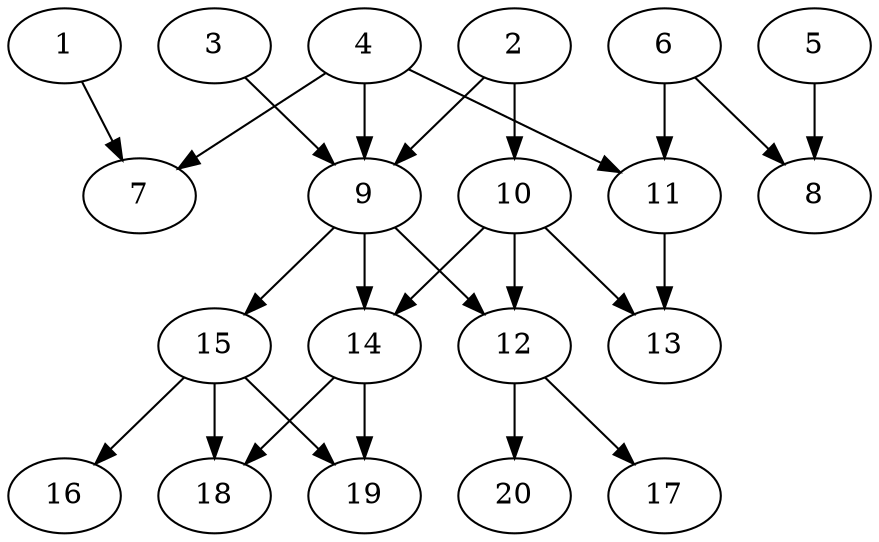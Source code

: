 // DAG automatically generated by daggen at Sat Jul 27 15:38:13 2019
// ./daggen --dot -n 20 --ccr 0.4 --fat 0.6 --regular 0.5 --density 0.4 --mindata 5242880 --maxdata 52428800 
digraph G {
  1 [size="53073920", alpha="0.03", expect_size="21229568"] 
  1 -> 7 [size ="21229568"]
  2 [size="43486720", alpha="0.08", expect_size="17394688"] 
  2 -> 9 [size ="17394688"]
  2 -> 10 [size ="17394688"]
  3 [size="47523840", alpha="0.15", expect_size="19009536"] 
  3 -> 9 [size ="19009536"]
  4 [size="19443200", alpha="0.03", expect_size="7777280"] 
  4 -> 7 [size ="7777280"]
  4 -> 9 [size ="7777280"]
  4 -> 11 [size ="7777280"]
  5 [size="107471360", alpha="0.07", expect_size="42988544"] 
  5 -> 8 [size ="42988544"]
  6 [size="65850880", alpha="0.08", expect_size="26340352"] 
  6 -> 8 [size ="26340352"]
  6 -> 11 [size ="26340352"]
  7 [size="125004800", alpha="0.04", expect_size="50001920"] 
  8 [size="129187840", alpha="0.19", expect_size="51675136"] 
  9 [size="95580160", alpha="0.19", expect_size="38232064"] 
  9 -> 12 [size ="38232064"]
  9 -> 14 [size ="38232064"]
  9 -> 15 [size ="38232064"]
  10 [size="46656000", alpha="0.05", expect_size="18662400"] 
  10 -> 12 [size ="18662400"]
  10 -> 13 [size ="18662400"]
  10 -> 14 [size ="18662400"]
  11 [size="37288960", alpha="0.17", expect_size="14915584"] 
  11 -> 13 [size ="14915584"]
  12 [size="56350720", alpha="0.06", expect_size="22540288"] 
  12 -> 17 [size ="22540288"]
  12 -> 20 [size ="22540288"]
  13 [size="103843840", alpha="0.17", expect_size="41537536"] 
  14 [size="73530880", alpha="0.13", expect_size="29412352"] 
  14 -> 18 [size ="29412352"]
  14 -> 19 [size ="29412352"]
  15 [size="93073920", alpha="0.03", expect_size="37229568"] 
  15 -> 16 [size ="37229568"]
  15 -> 18 [size ="37229568"]
  15 -> 19 [size ="37229568"]
  16 [size="16911360", alpha="0.02", expect_size="6764544"] 
  17 [size="62169600", alpha="0.12", expect_size="24867840"] 
  18 [size="85716480", alpha="0.04", expect_size="34286592"] 
  19 [size="82746880", alpha="0.03", expect_size="33098752"] 
  20 [size="79022080", alpha="0.11", expect_size="31608832"] 
}
